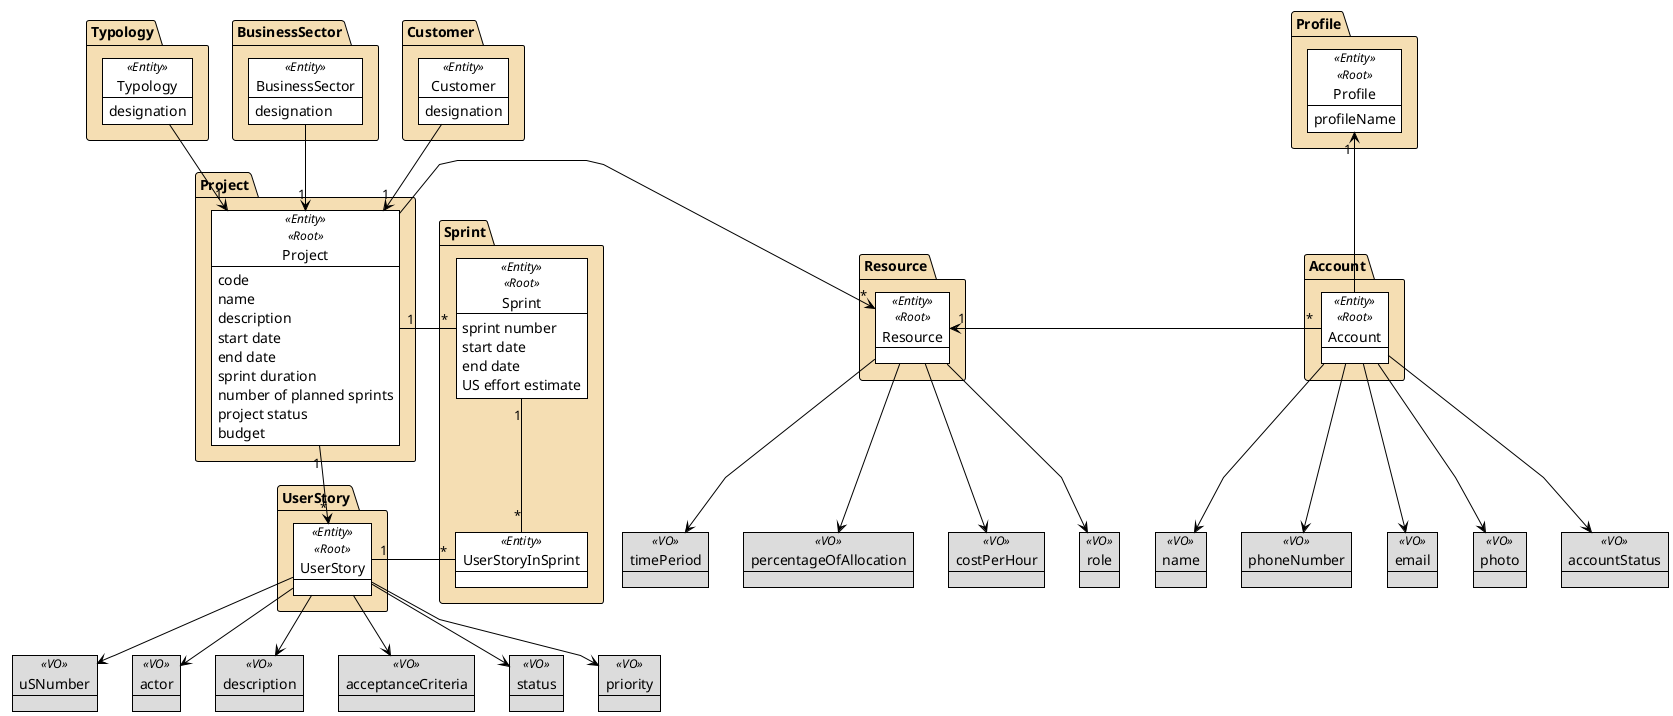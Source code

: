 @startuml
!theme plain
skinparam linetype polyline
package "Account" as Acc #Wheat{
    Object Account <<Entity>> <<Root>> {
    }
}
Object name <<VO>> #Gainsboro
Object phoneNumber <<VO>> #Gainsboro
Object email <<VO>> #Gainsboro
Object photo <<VO>> #Gainsboro
Object accountStatus <<VO>> #Gainsboro

Account -->  name
Account -->  phoneNumber
Account -->  email
Account -->  photo
Account -->  accountStatus

package "Resource" as Res #Wheat {
    Object Resource <<Entity>> <<Root>> {
    }
}

Object timePeriod <<VO>> #Gainsboro
Object percentageOfAllocation <<VO>> #Gainsboro
Object costPerHour <<VO>> #Gainsboro
Object role <<VO>> #Gainsboro

Resource --> timePeriod
Resource --> percentageOfAllocation
Resource --> costPerHour
Resource --> role


package "Project" as Proj #Wheat {
    Object Project <<Entity>> <<Root>> {
    code
    name
    description
    start date
    end date
    sprint duration
    number of planned sprints
    project status
    budget
    }
}

package Typology as Typo #Wheat {
    Object Typology <<Entity>> {
    designation
    }
    }

package BusinessSector as Bus #Wheat {
Object BusinessSector <<Entity>> {
            designation
            }
            }

package Customer as Cost #Wheat {
    Object Customer <<Entity>> {
    designation
    }
    }

package "Sprint" as Spr #Wheat {
    Object Sprint <<Entity>> <<Root>> {
    sprint number
    start date
    end date
    US effort estimate
    }
    Object UserStoryInSprint <<Entity>> {
    }
}
package "UserStory" as US #Wheat{
    Object UserStory <<Entity>> <<Root>>
}

Object uSNumber <<VO>> #Gainsboro
Object actor <<VO>> #Gainsboro
Object description <<VO>> #Gainsboro
Object acceptanceCriteria <<VO>> #Gainsboro
Object status <<VO>> #Gainsboro
Object priority <<VO>> #Gainsboro

UserStory --> uSNumber
UserStory --> actor
UserStory --> description
UserStory --> acceptanceCriteria
UserStory --> status
UserStory --> priority

package "Profile" as Prof #Wheat {
Object Profile <<Entity>> <<Root>> {
profileName
}


BusinessSector --> "1" Project
Customer --> "1" Project
Typology --> "1" Project
Sprint "1" -- "*" UserStoryInSprint
Account -up-> "             1" Profile
'Resource "1" -down- "1" Role
Project "1" - "*" Sprint
Project "1" -> "*" UserStory
Project -left-> "*" Resource
UserStoryInSprint "*" - "1" UserStory
Resource "1" <- "*" Account
@enduml
